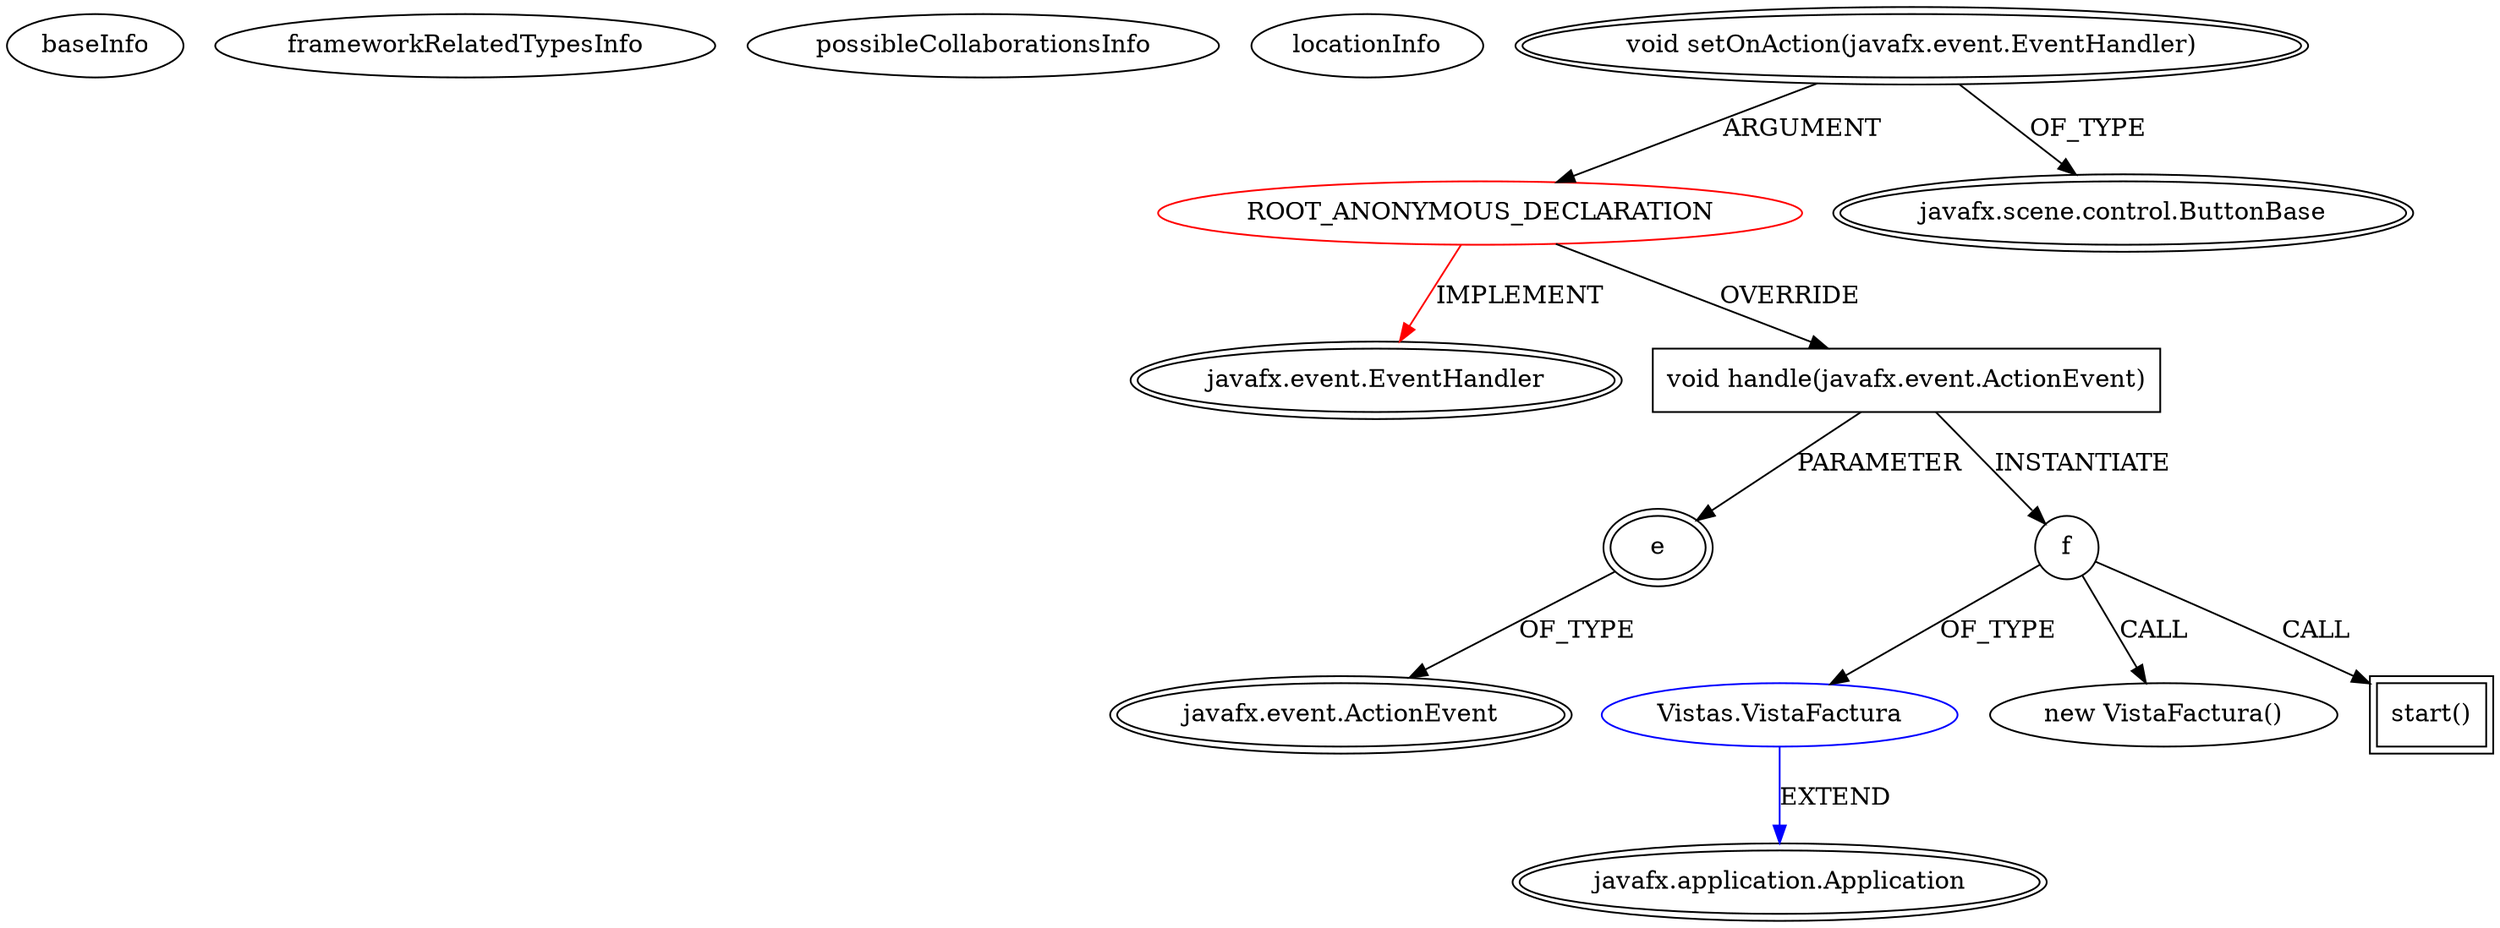 digraph {
baseInfo[graphId=1076,category="extension_graph",isAnonymous=true,possibleRelation=true]
frameworkRelatedTypesInfo[0="javafx.event.EventHandler"]
possibleCollaborationsInfo[0="1076~OVERRIDING_METHOD_DECLARATION-INSTANTIATION-~javafx.event.EventHandler ~javafx.application.Application ~true~false"]
locationInfo[projectName="PabloRieser-Librin-Aplicacion-Java",filePath="/PabloRieser-Librin-Aplicacion-Java/Librin-Aplicacion-Java-master/src/sample/Main.java",contextSignature="void start(javafx.stage.Stage)",graphId="1076"]
0[label="ROOT_ANONYMOUS_DECLARATION",vertexType="ROOT_ANONYMOUS_DECLARATION",isFrameworkType=false,color=red]
1[label="javafx.event.EventHandler",vertexType="FRAMEWORK_INTERFACE_TYPE",isFrameworkType=true,peripheries=2]
2[label="void setOnAction(javafx.event.EventHandler)",vertexType="OUTSIDE_CALL",isFrameworkType=true,peripheries=2]
3[label="javafx.scene.control.ButtonBase",vertexType="FRAMEWORK_CLASS_TYPE",isFrameworkType=true,peripheries=2]
4[label="void handle(javafx.event.ActionEvent)",vertexType="OVERRIDING_METHOD_DECLARATION",isFrameworkType=false,shape=box]
5[label="e",vertexType="PARAMETER_DECLARATION",isFrameworkType=true,peripheries=2]
6[label="javafx.event.ActionEvent",vertexType="FRAMEWORK_CLASS_TYPE",isFrameworkType=true,peripheries=2]
8[label="f",vertexType="VARIABLE_EXPRESION",isFrameworkType=false,shape=circle]
9[label="Vistas.VistaFactura",vertexType="REFERENCE_CLIENT_CLASS_DECLARATION",isFrameworkType=false,color=blue]
10[label="javafx.application.Application",vertexType="FRAMEWORK_CLASS_TYPE",isFrameworkType=true,peripheries=2]
7[label="new VistaFactura()",vertexType="CONSTRUCTOR_CALL",isFrameworkType=false]
12[label="start()",vertexType="INSIDE_CALL",isFrameworkType=true,peripheries=2,shape=box]
0->1[label="IMPLEMENT",color=red]
2->0[label="ARGUMENT"]
2->3[label="OF_TYPE"]
0->4[label="OVERRIDE"]
5->6[label="OF_TYPE"]
4->5[label="PARAMETER"]
4->8[label="INSTANTIATE"]
9->10[label="EXTEND",color=blue]
8->9[label="OF_TYPE"]
8->7[label="CALL"]
8->12[label="CALL"]
}
